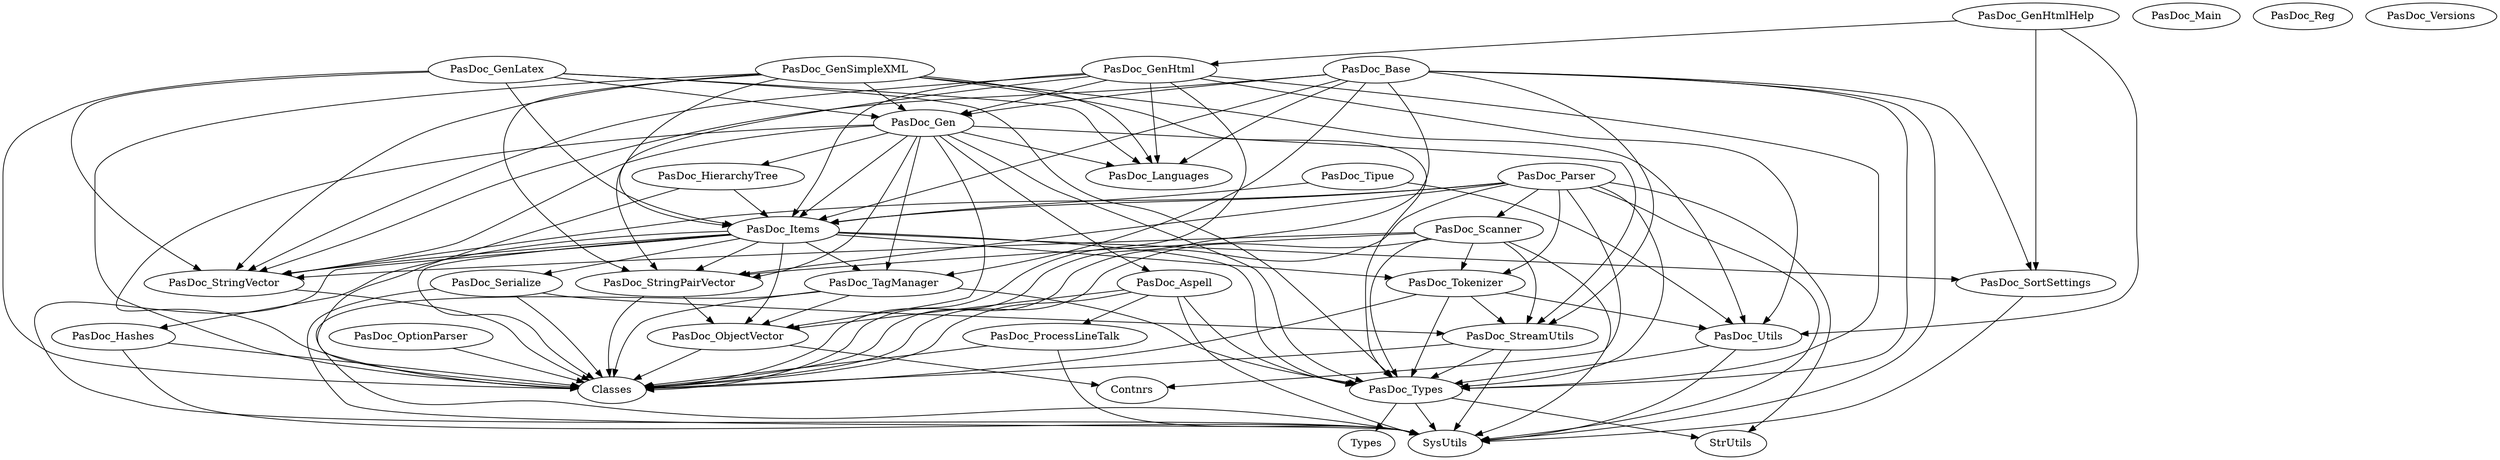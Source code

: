 DiGraph Uses {
  "PasDoc_Aspell" -> "SysUtils"
  "PasDoc_Aspell" -> "Classes"
  "PasDoc_Aspell" -> "PasDoc_ProcessLineTalk"
  "PasDoc_Aspell" -> "PasDoc_ObjectVector"
  "PasDoc_Aspell" -> "PasDoc_Types"
  "PasDoc_Aspell" [href="PasDoc_Aspell.html"]
  "PasDoc_Base" -> "SysUtils"
  "PasDoc_Base" -> "Classes"
  "PasDoc_Base" -> "PasDoc_Items"
  "PasDoc_Base" -> "PasDoc_Languages"
  "PasDoc_Base" -> "PasDoc_Gen"
  "PasDoc_Base" -> "PasDoc_Types"
  "PasDoc_Base" -> "PasDoc_StringVector"
  "PasDoc_Base" -> "PasDoc_SortSettings"
  "PasDoc_Base" -> "PasDoc_StreamUtils"
  "PasDoc_Base" -> "PasDoc_TagManager"
  "PasDoc_Base" [href="PasDoc_Base.html"]
  "PasDoc_Gen" -> "PasDoc_Items"
  "PasDoc_Gen" -> "PasDoc_Languages"
  "PasDoc_Gen" -> "PasDoc_StringVector"
  "PasDoc_Gen" -> "PasDoc_ObjectVector"
  "PasDoc_Gen" -> "PasDoc_HierarchyTree"
  "PasDoc_Gen" -> "PasDoc_Types"
  "PasDoc_Gen" -> "Classes"
  "PasDoc_Gen" -> "PasDoc_TagManager"
  "PasDoc_Gen" -> "PasDoc_Aspell"
  "PasDoc_Gen" -> "PasDoc_StreamUtils"
  "PasDoc_Gen" -> "PasDoc_StringPairVector"
  "PasDoc_Gen" [href="PasDoc_Gen.html"]
  "PasDoc_GenHtml" -> "PasDoc_Utils"
  "PasDoc_GenHtml" -> "PasDoc_Gen"
  "PasDoc_GenHtml" -> "PasDoc_Items"
  "PasDoc_GenHtml" -> "PasDoc_Languages"
  "PasDoc_GenHtml" -> "PasDoc_StringVector"
  "PasDoc_GenHtml" -> "PasDoc_Types"
  "PasDoc_GenHtml" -> "Classes"
  "PasDoc_GenHtml" -> "PasDoc_StringPairVector"
  "PasDoc_GenHtml" [href="PasDoc_GenHtml.html"]
  "PasDoc_GenHtmlHelp" -> "PasDoc_GenHtml"
  "PasDoc_GenHtmlHelp" -> "PasDoc_Utils"
  "PasDoc_GenHtmlHelp" -> "PasDoc_SortSettings"
  "PasDoc_GenHtmlHelp" [href="PasDoc_GenHtmlHelp.html"]
  "PasDoc_GenLatex" -> "PasDoc_Gen"
  "PasDoc_GenLatex" -> "PasDoc_Items"
  "PasDoc_GenLatex" -> "PasDoc_Languages"
  "PasDoc_GenLatex" -> "PasDoc_StringVector"
  "PasDoc_GenLatex" -> "PasDoc_Types"
  "PasDoc_GenLatex" -> "Classes"
  "PasDoc_GenLatex" [href="PasDoc_GenLatex.html"]
  "PasDoc_GenSimpleXML" -> "PasDoc_Utils"
  "PasDoc_GenSimpleXML" -> "PasDoc_Gen"
  "PasDoc_GenSimpleXML" -> "PasDoc_Items"
  "PasDoc_GenSimpleXML" -> "PasDoc_Languages"
  "PasDoc_GenSimpleXML" -> "PasDoc_StringVector"
  "PasDoc_GenSimpleXML" -> "PasDoc_Types"
  "PasDoc_GenSimpleXML" -> "Classes"
  "PasDoc_GenSimpleXML" -> "PasDoc_StringPairVector"
  "PasDoc_GenSimpleXML" [href="PasDoc_GenSimpleXML.html"]
  "PasDoc_Hashes" -> "SysUtils"
  "PasDoc_Hashes" -> "Classes"
  "PasDoc_Hashes" [href="PasDoc_Hashes.html"]
  "PasDoc_HierarchyTree" -> "Classes"
  "PasDoc_HierarchyTree" -> "PasDoc_Items"
  "PasDoc_HierarchyTree" [href="PasDoc_HierarchyTree.html"]
  "PasDoc_Items" -> "SysUtils"
  "PasDoc_Items" -> "PasDoc_Types"
  "PasDoc_Items" -> "PasDoc_StringVector"
  "PasDoc_Items" -> "PasDoc_ObjectVector"
  "PasDoc_Items" -> "PasDoc_Hashes"
  "PasDoc_Items" -> "Classes"
  "PasDoc_Items" -> "PasDoc_TagManager"
  "PasDoc_Items" -> "PasDoc_Serialize"
  "PasDoc_Items" -> "PasDoc_SortSettings"
  "PasDoc_Items" -> "PasDoc_StringPairVector"
  "PasDoc_Items" -> "PasDoc_Tokenizer"
  "PasDoc_Items" [href="PasDoc_Items.html"]
  "PasDoc_Languages" [href="PasDoc_Languages.html"]
  "PasDoc_Main" [href="PasDoc_Main.html"]
  "PasDoc_ObjectVector" -> "Contnrs"
  "PasDoc_ObjectVector" -> "Classes"
  "PasDoc_ObjectVector" [href="PasDoc_ObjectVector.html"]
  "PasDoc_OptionParser" -> "Classes"
  "PasDoc_OptionParser" [href="PasDoc_OptionParser.html"]
  "PasDoc_Parser" -> "SysUtils"
  "PasDoc_Parser" -> "Classes"
  "PasDoc_Parser" -> "Contnrs"
  "PasDoc_Parser" -> "StrUtils"
  "PasDoc_Parser" -> "PasDoc_Types"
  "PasDoc_Parser" -> "PasDoc_Items"
  "PasDoc_Parser" -> "PasDoc_Scanner"
  "PasDoc_Parser" -> "PasDoc_Tokenizer"
  "PasDoc_Parser" -> "PasDoc_StringPairVector"
  "PasDoc_Parser" -> "PasDoc_StringVector"
  "PasDoc_Parser" [href="PasDoc_Parser.html"]
  "PasDoc_ProcessLineTalk" -> "SysUtils"
  "PasDoc_ProcessLineTalk" -> "Classes"
  "PasDoc_ProcessLineTalk" [href="PasDoc_ProcessLineTalk.html"]
  "PasDoc_Reg" [href="PasDoc_Reg.html"]
  "PasDoc_Scanner" -> "SysUtils"
  "PasDoc_Scanner" -> "Classes"
  "PasDoc_Scanner" -> "PasDoc_Types"
  "PasDoc_Scanner" -> "PasDoc_Tokenizer"
  "PasDoc_Scanner" -> "PasDoc_StringVector"
  "PasDoc_Scanner" -> "PasDoc_StreamUtils"
  "PasDoc_Scanner" -> "PasDoc_StringPairVector"
  "PasDoc_Scanner" [href="PasDoc_Scanner.html"]
  "PasDoc_Serialize" -> "Classes"
  "PasDoc_Serialize" -> "SysUtils"
  "PasDoc_Serialize" -> "PasDoc_StreamUtils"
  "PasDoc_Serialize" [href="PasDoc_Serialize.html"]
  "PasDoc_SortSettings" -> "SysUtils"
  "PasDoc_SortSettings" [href="PasDoc_SortSettings.html"]
  "PasDoc_StreamUtils" -> "SysUtils"
  "PasDoc_StreamUtils" -> "Classes"
  "PasDoc_StreamUtils" -> "PasDoc_Types"
  "PasDoc_StreamUtils" [href="PasDoc_StreamUtils.html"]
  "PasDoc_StringPairVector" -> "Classes"
  "PasDoc_StringPairVector" -> "PasDoc_ObjectVector"
  "PasDoc_StringPairVector" [href="PasDoc_StringPairVector.html"]
  "PasDoc_StringVector" -> "Classes"
  "PasDoc_StringVector" [href="PasDoc_StringVector.html"]
  "PasDoc_TagManager" -> "SysUtils"
  "PasDoc_TagManager" -> "Classes"
  "PasDoc_TagManager" -> "PasDoc_Types"
  "PasDoc_TagManager" -> "PasDoc_ObjectVector"
  "PasDoc_TagManager" [href="PasDoc_TagManager.html"]
  "PasDoc_Tipue" -> "PasDoc_Utils"
  "PasDoc_Tipue" -> "PasDoc_Items"
  "PasDoc_Tipue" [href="PasDoc_Tipue.html"]
  "PasDoc_Tokenizer" -> "Classes"
  "PasDoc_Tokenizer" -> "PasDoc_Utils"
  "PasDoc_Tokenizer" -> "PasDoc_Types"
  "PasDoc_Tokenizer" -> "PasDoc_StreamUtils"
  "PasDoc_Tokenizer" [href="PasDoc_Tokenizer.html"]
  "PasDoc_Types" -> "SysUtils"
  "PasDoc_Types" -> "StrUtils"
  "PasDoc_Types" -> "Types"
  "PasDoc_Types" [href="PasDoc_Types.html"]
  "PasDoc_Utils" -> "SysUtils"
  "PasDoc_Utils" -> "PasDoc_Types"
  "PasDoc_Utils" [href="PasDoc_Utils.html"]
  "PasDoc_Versions" [href="PasDoc_Versions.html"]
}
